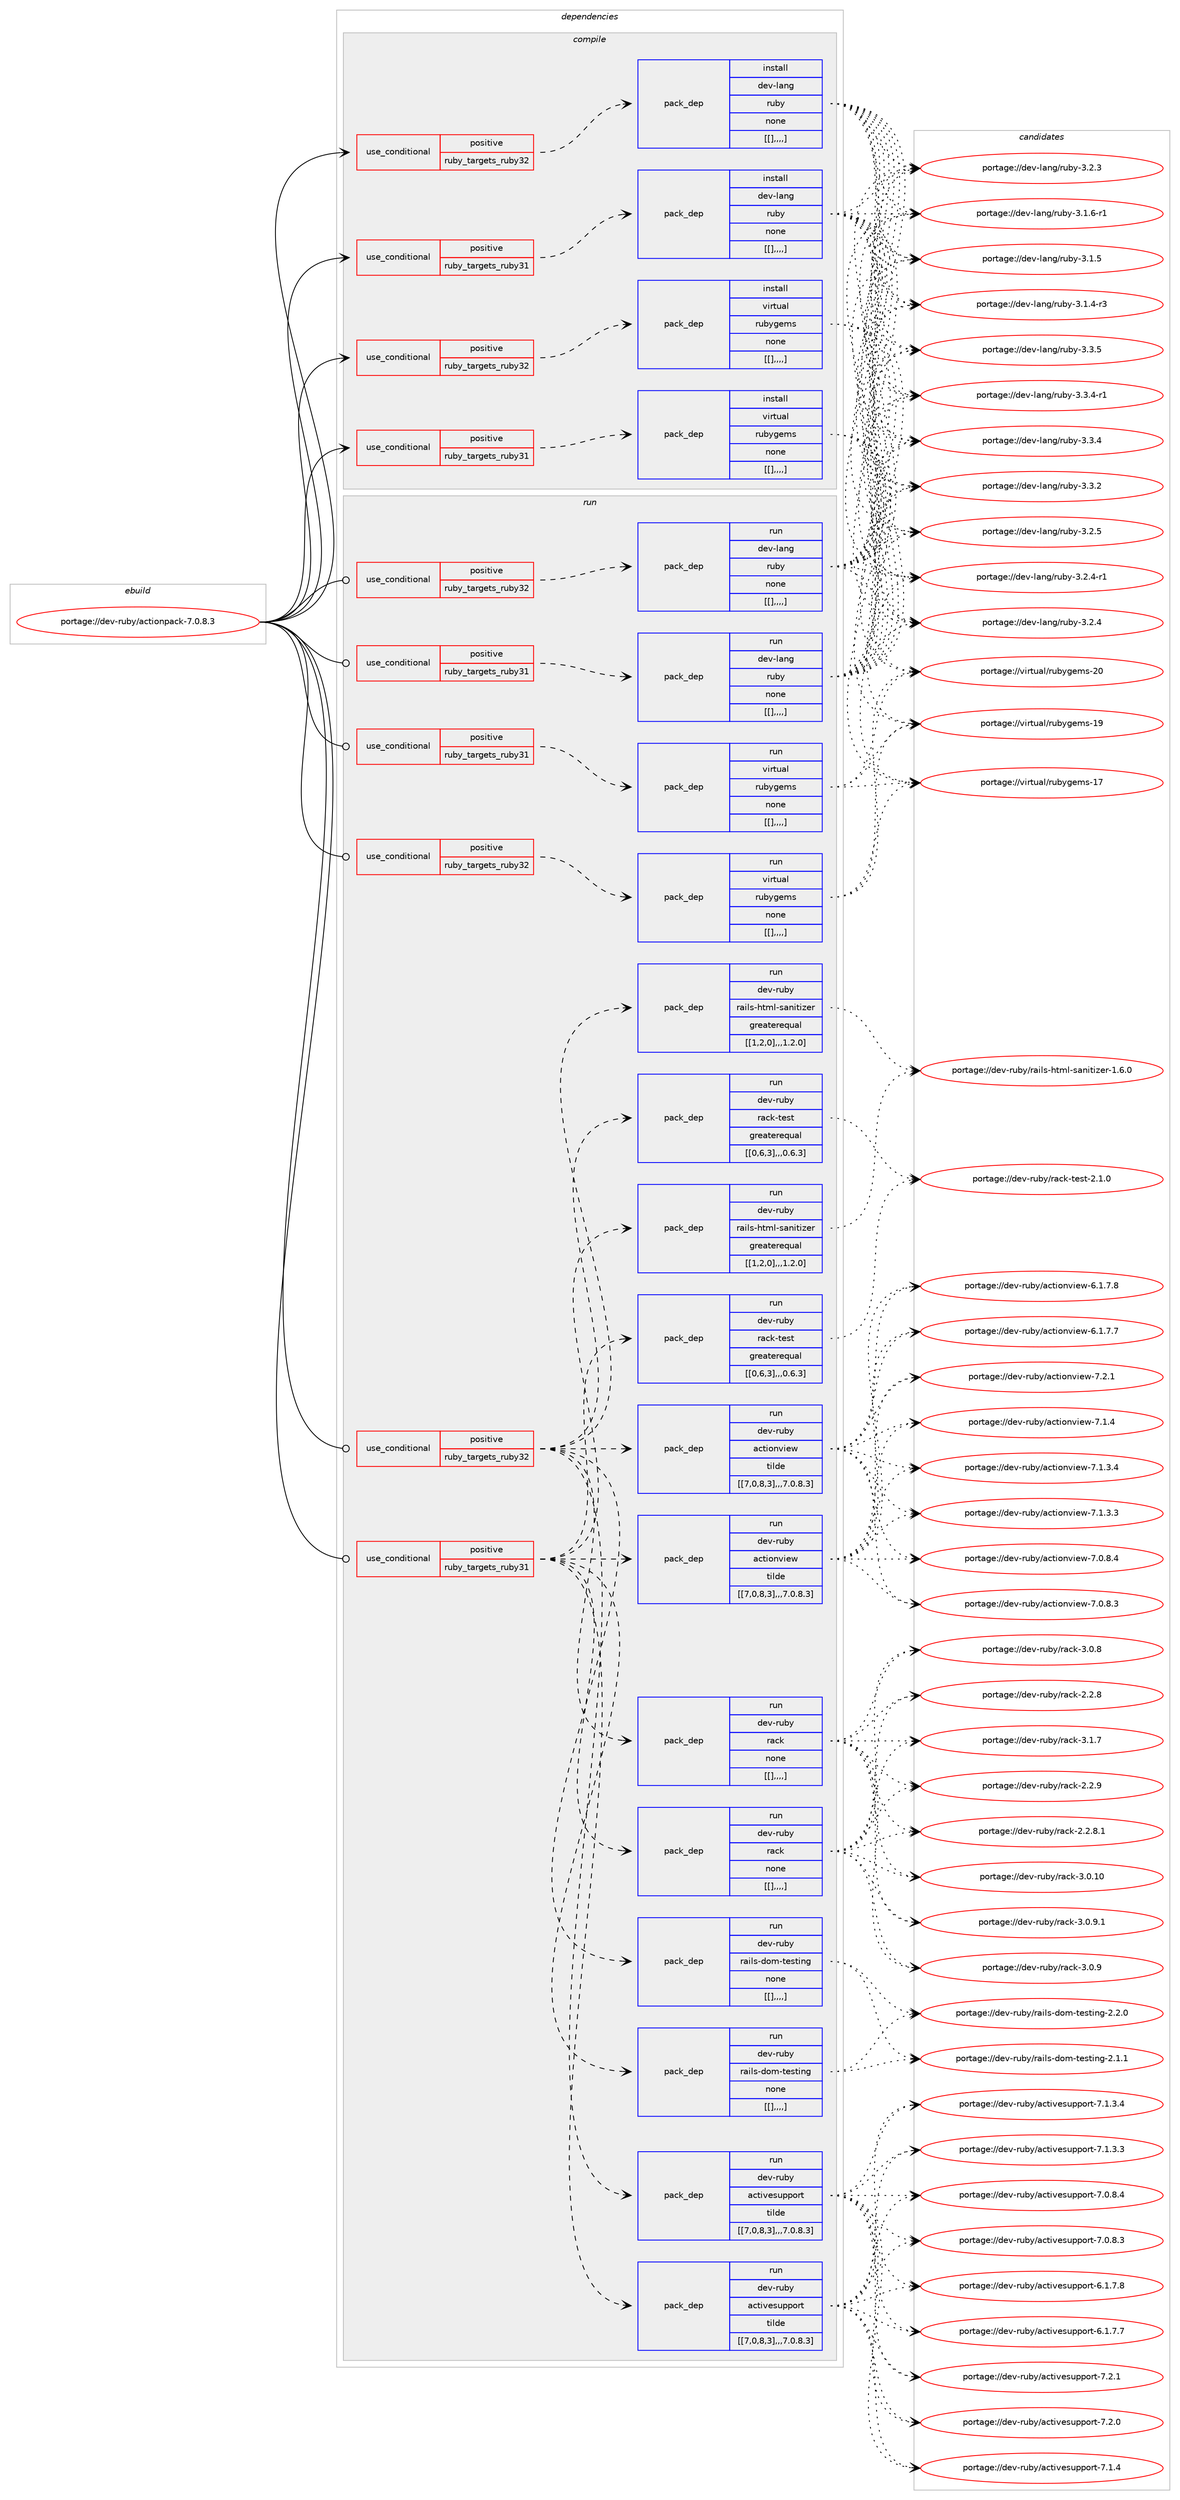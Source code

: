 digraph prolog {

# *************
# Graph options
# *************

newrank=true;
concentrate=true;
compound=true;
graph [rankdir=LR,fontname=Helvetica,fontsize=10,ranksep=1.5];#, ranksep=2.5, nodesep=0.2];
edge  [arrowhead=vee];
node  [fontname=Helvetica,fontsize=10];

# **********
# The ebuild
# **********

subgraph cluster_leftcol {
color=gray;
label=<<i>ebuild</i>>;
id [label="portage://dev-ruby/actionpack-7.0.8.3", color=red, width=4, href="../dev-ruby/actionpack-7.0.8.3.svg"];
}

# ****************
# The dependencies
# ****************

subgraph cluster_midcol {
color=gray;
label=<<i>dependencies</i>>;
subgraph cluster_compile {
fillcolor="#eeeeee";
style=filled;
label=<<i>compile</i>>;
subgraph cond44161 {
dependency175543 [label=<<TABLE BORDER="0" CELLBORDER="1" CELLSPACING="0" CELLPADDING="4"><TR><TD ROWSPAN="3" CELLPADDING="10">use_conditional</TD></TR><TR><TD>positive</TD></TR><TR><TD>ruby_targets_ruby31</TD></TR></TABLE>>, shape=none, color=red];
subgraph pack130113 {
dependency175544 [label=<<TABLE BORDER="0" CELLBORDER="1" CELLSPACING="0" CELLPADDING="4" WIDTH="220"><TR><TD ROWSPAN="6" CELLPADDING="30">pack_dep</TD></TR><TR><TD WIDTH="110">install</TD></TR><TR><TD>dev-lang</TD></TR><TR><TD>ruby</TD></TR><TR><TD>none</TD></TR><TR><TD>[[],,,,]</TD></TR></TABLE>>, shape=none, color=blue];
}
dependency175543:e -> dependency175544:w [weight=20,style="dashed",arrowhead="vee"];
}
id:e -> dependency175543:w [weight=20,style="solid",arrowhead="vee"];
subgraph cond44162 {
dependency175545 [label=<<TABLE BORDER="0" CELLBORDER="1" CELLSPACING="0" CELLPADDING="4"><TR><TD ROWSPAN="3" CELLPADDING="10">use_conditional</TD></TR><TR><TD>positive</TD></TR><TR><TD>ruby_targets_ruby31</TD></TR></TABLE>>, shape=none, color=red];
subgraph pack130114 {
dependency175546 [label=<<TABLE BORDER="0" CELLBORDER="1" CELLSPACING="0" CELLPADDING="4" WIDTH="220"><TR><TD ROWSPAN="6" CELLPADDING="30">pack_dep</TD></TR><TR><TD WIDTH="110">install</TD></TR><TR><TD>virtual</TD></TR><TR><TD>rubygems</TD></TR><TR><TD>none</TD></TR><TR><TD>[[],,,,]</TD></TR></TABLE>>, shape=none, color=blue];
}
dependency175545:e -> dependency175546:w [weight=20,style="dashed",arrowhead="vee"];
}
id:e -> dependency175545:w [weight=20,style="solid",arrowhead="vee"];
subgraph cond44163 {
dependency175547 [label=<<TABLE BORDER="0" CELLBORDER="1" CELLSPACING="0" CELLPADDING="4"><TR><TD ROWSPAN="3" CELLPADDING="10">use_conditional</TD></TR><TR><TD>positive</TD></TR><TR><TD>ruby_targets_ruby32</TD></TR></TABLE>>, shape=none, color=red];
subgraph pack130115 {
dependency175548 [label=<<TABLE BORDER="0" CELLBORDER="1" CELLSPACING="0" CELLPADDING="4" WIDTH="220"><TR><TD ROWSPAN="6" CELLPADDING="30">pack_dep</TD></TR><TR><TD WIDTH="110">install</TD></TR><TR><TD>dev-lang</TD></TR><TR><TD>ruby</TD></TR><TR><TD>none</TD></TR><TR><TD>[[],,,,]</TD></TR></TABLE>>, shape=none, color=blue];
}
dependency175547:e -> dependency175548:w [weight=20,style="dashed",arrowhead="vee"];
}
id:e -> dependency175547:w [weight=20,style="solid",arrowhead="vee"];
subgraph cond44164 {
dependency175549 [label=<<TABLE BORDER="0" CELLBORDER="1" CELLSPACING="0" CELLPADDING="4"><TR><TD ROWSPAN="3" CELLPADDING="10">use_conditional</TD></TR><TR><TD>positive</TD></TR><TR><TD>ruby_targets_ruby32</TD></TR></TABLE>>, shape=none, color=red];
subgraph pack130116 {
dependency175550 [label=<<TABLE BORDER="0" CELLBORDER="1" CELLSPACING="0" CELLPADDING="4" WIDTH="220"><TR><TD ROWSPAN="6" CELLPADDING="30">pack_dep</TD></TR><TR><TD WIDTH="110">install</TD></TR><TR><TD>virtual</TD></TR><TR><TD>rubygems</TD></TR><TR><TD>none</TD></TR><TR><TD>[[],,,,]</TD></TR></TABLE>>, shape=none, color=blue];
}
dependency175549:e -> dependency175550:w [weight=20,style="dashed",arrowhead="vee"];
}
id:e -> dependency175549:w [weight=20,style="solid",arrowhead="vee"];
}
subgraph cluster_compileandrun {
fillcolor="#eeeeee";
style=filled;
label=<<i>compile and run</i>>;
}
subgraph cluster_run {
fillcolor="#eeeeee";
style=filled;
label=<<i>run</i>>;
subgraph cond44165 {
dependency175551 [label=<<TABLE BORDER="0" CELLBORDER="1" CELLSPACING="0" CELLPADDING="4"><TR><TD ROWSPAN="3" CELLPADDING="10">use_conditional</TD></TR><TR><TD>positive</TD></TR><TR><TD>ruby_targets_ruby31</TD></TR></TABLE>>, shape=none, color=red];
subgraph pack130117 {
dependency175552 [label=<<TABLE BORDER="0" CELLBORDER="1" CELLSPACING="0" CELLPADDING="4" WIDTH="220"><TR><TD ROWSPAN="6" CELLPADDING="30">pack_dep</TD></TR><TR><TD WIDTH="110">run</TD></TR><TR><TD>dev-lang</TD></TR><TR><TD>ruby</TD></TR><TR><TD>none</TD></TR><TR><TD>[[],,,,]</TD></TR></TABLE>>, shape=none, color=blue];
}
dependency175551:e -> dependency175552:w [weight=20,style="dashed",arrowhead="vee"];
}
id:e -> dependency175551:w [weight=20,style="solid",arrowhead="odot"];
subgraph cond44166 {
dependency175553 [label=<<TABLE BORDER="0" CELLBORDER="1" CELLSPACING="0" CELLPADDING="4"><TR><TD ROWSPAN="3" CELLPADDING="10">use_conditional</TD></TR><TR><TD>positive</TD></TR><TR><TD>ruby_targets_ruby31</TD></TR></TABLE>>, shape=none, color=red];
subgraph pack130118 {
dependency175554 [label=<<TABLE BORDER="0" CELLBORDER="1" CELLSPACING="0" CELLPADDING="4" WIDTH="220"><TR><TD ROWSPAN="6" CELLPADDING="30">pack_dep</TD></TR><TR><TD WIDTH="110">run</TD></TR><TR><TD>dev-ruby</TD></TR><TR><TD>activesupport</TD></TR><TR><TD>tilde</TD></TR><TR><TD>[[7,0,8,3],,,7.0.8.3]</TD></TR></TABLE>>, shape=none, color=blue];
}
dependency175553:e -> dependency175554:w [weight=20,style="dashed",arrowhead="vee"];
subgraph pack130119 {
dependency175555 [label=<<TABLE BORDER="0" CELLBORDER="1" CELLSPACING="0" CELLPADDING="4" WIDTH="220"><TR><TD ROWSPAN="6" CELLPADDING="30">pack_dep</TD></TR><TR><TD WIDTH="110">run</TD></TR><TR><TD>dev-ruby</TD></TR><TR><TD>actionview</TD></TR><TR><TD>tilde</TD></TR><TR><TD>[[7,0,8,3],,,7.0.8.3]</TD></TR></TABLE>>, shape=none, color=blue];
}
dependency175553:e -> dependency175555:w [weight=20,style="dashed",arrowhead="vee"];
subgraph pack130120 {
dependency175556 [label=<<TABLE BORDER="0" CELLBORDER="1" CELLSPACING="0" CELLPADDING="4" WIDTH="220"><TR><TD ROWSPAN="6" CELLPADDING="30">pack_dep</TD></TR><TR><TD WIDTH="110">run</TD></TR><TR><TD>dev-ruby</TD></TR><TR><TD>rack</TD></TR><TR><TD>none</TD></TR><TR><TD>[[],,,,]</TD></TR></TABLE>>, shape=none, color=blue];
}
dependency175553:e -> dependency175556:w [weight=20,style="dashed",arrowhead="vee"];
subgraph pack130121 {
dependency175557 [label=<<TABLE BORDER="0" CELLBORDER="1" CELLSPACING="0" CELLPADDING="4" WIDTH="220"><TR><TD ROWSPAN="6" CELLPADDING="30">pack_dep</TD></TR><TR><TD WIDTH="110">run</TD></TR><TR><TD>dev-ruby</TD></TR><TR><TD>rack-test</TD></TR><TR><TD>greaterequal</TD></TR><TR><TD>[[0,6,3],,,0.6.3]</TD></TR></TABLE>>, shape=none, color=blue];
}
dependency175553:e -> dependency175557:w [weight=20,style="dashed",arrowhead="vee"];
subgraph pack130122 {
dependency175558 [label=<<TABLE BORDER="0" CELLBORDER="1" CELLSPACING="0" CELLPADDING="4" WIDTH="220"><TR><TD ROWSPAN="6" CELLPADDING="30">pack_dep</TD></TR><TR><TD WIDTH="110">run</TD></TR><TR><TD>dev-ruby</TD></TR><TR><TD>rails-html-sanitizer</TD></TR><TR><TD>greaterequal</TD></TR><TR><TD>[[1,2,0],,,1.2.0]</TD></TR></TABLE>>, shape=none, color=blue];
}
dependency175553:e -> dependency175558:w [weight=20,style="dashed",arrowhead="vee"];
subgraph pack130123 {
dependency175559 [label=<<TABLE BORDER="0" CELLBORDER="1" CELLSPACING="0" CELLPADDING="4" WIDTH="220"><TR><TD ROWSPAN="6" CELLPADDING="30">pack_dep</TD></TR><TR><TD WIDTH="110">run</TD></TR><TR><TD>dev-ruby</TD></TR><TR><TD>rails-dom-testing</TD></TR><TR><TD>none</TD></TR><TR><TD>[[],,,,]</TD></TR></TABLE>>, shape=none, color=blue];
}
dependency175553:e -> dependency175559:w [weight=20,style="dashed",arrowhead="vee"];
}
id:e -> dependency175553:w [weight=20,style="solid",arrowhead="odot"];
subgraph cond44167 {
dependency175560 [label=<<TABLE BORDER="0" CELLBORDER="1" CELLSPACING="0" CELLPADDING="4"><TR><TD ROWSPAN="3" CELLPADDING="10">use_conditional</TD></TR><TR><TD>positive</TD></TR><TR><TD>ruby_targets_ruby31</TD></TR></TABLE>>, shape=none, color=red];
subgraph pack130124 {
dependency175561 [label=<<TABLE BORDER="0" CELLBORDER="1" CELLSPACING="0" CELLPADDING="4" WIDTH="220"><TR><TD ROWSPAN="6" CELLPADDING="30">pack_dep</TD></TR><TR><TD WIDTH="110">run</TD></TR><TR><TD>virtual</TD></TR><TR><TD>rubygems</TD></TR><TR><TD>none</TD></TR><TR><TD>[[],,,,]</TD></TR></TABLE>>, shape=none, color=blue];
}
dependency175560:e -> dependency175561:w [weight=20,style="dashed",arrowhead="vee"];
}
id:e -> dependency175560:w [weight=20,style="solid",arrowhead="odot"];
subgraph cond44168 {
dependency175562 [label=<<TABLE BORDER="0" CELLBORDER="1" CELLSPACING="0" CELLPADDING="4"><TR><TD ROWSPAN="3" CELLPADDING="10">use_conditional</TD></TR><TR><TD>positive</TD></TR><TR><TD>ruby_targets_ruby32</TD></TR></TABLE>>, shape=none, color=red];
subgraph pack130125 {
dependency175563 [label=<<TABLE BORDER="0" CELLBORDER="1" CELLSPACING="0" CELLPADDING="4" WIDTH="220"><TR><TD ROWSPAN="6" CELLPADDING="30">pack_dep</TD></TR><TR><TD WIDTH="110">run</TD></TR><TR><TD>dev-lang</TD></TR><TR><TD>ruby</TD></TR><TR><TD>none</TD></TR><TR><TD>[[],,,,]</TD></TR></TABLE>>, shape=none, color=blue];
}
dependency175562:e -> dependency175563:w [weight=20,style="dashed",arrowhead="vee"];
}
id:e -> dependency175562:w [weight=20,style="solid",arrowhead="odot"];
subgraph cond44169 {
dependency175564 [label=<<TABLE BORDER="0" CELLBORDER="1" CELLSPACING="0" CELLPADDING="4"><TR><TD ROWSPAN="3" CELLPADDING="10">use_conditional</TD></TR><TR><TD>positive</TD></TR><TR><TD>ruby_targets_ruby32</TD></TR></TABLE>>, shape=none, color=red];
subgraph pack130126 {
dependency175565 [label=<<TABLE BORDER="0" CELLBORDER="1" CELLSPACING="0" CELLPADDING="4" WIDTH="220"><TR><TD ROWSPAN="6" CELLPADDING="30">pack_dep</TD></TR><TR><TD WIDTH="110">run</TD></TR><TR><TD>dev-ruby</TD></TR><TR><TD>activesupport</TD></TR><TR><TD>tilde</TD></TR><TR><TD>[[7,0,8,3],,,7.0.8.3]</TD></TR></TABLE>>, shape=none, color=blue];
}
dependency175564:e -> dependency175565:w [weight=20,style="dashed",arrowhead="vee"];
subgraph pack130127 {
dependency175566 [label=<<TABLE BORDER="0" CELLBORDER="1" CELLSPACING="0" CELLPADDING="4" WIDTH="220"><TR><TD ROWSPAN="6" CELLPADDING="30">pack_dep</TD></TR><TR><TD WIDTH="110">run</TD></TR><TR><TD>dev-ruby</TD></TR><TR><TD>actionview</TD></TR><TR><TD>tilde</TD></TR><TR><TD>[[7,0,8,3],,,7.0.8.3]</TD></TR></TABLE>>, shape=none, color=blue];
}
dependency175564:e -> dependency175566:w [weight=20,style="dashed",arrowhead="vee"];
subgraph pack130128 {
dependency175567 [label=<<TABLE BORDER="0" CELLBORDER="1" CELLSPACING="0" CELLPADDING="4" WIDTH="220"><TR><TD ROWSPAN="6" CELLPADDING="30">pack_dep</TD></TR><TR><TD WIDTH="110">run</TD></TR><TR><TD>dev-ruby</TD></TR><TR><TD>rack</TD></TR><TR><TD>none</TD></TR><TR><TD>[[],,,,]</TD></TR></TABLE>>, shape=none, color=blue];
}
dependency175564:e -> dependency175567:w [weight=20,style="dashed",arrowhead="vee"];
subgraph pack130129 {
dependency175568 [label=<<TABLE BORDER="0" CELLBORDER="1" CELLSPACING="0" CELLPADDING="4" WIDTH="220"><TR><TD ROWSPAN="6" CELLPADDING="30">pack_dep</TD></TR><TR><TD WIDTH="110">run</TD></TR><TR><TD>dev-ruby</TD></TR><TR><TD>rack-test</TD></TR><TR><TD>greaterequal</TD></TR><TR><TD>[[0,6,3],,,0.6.3]</TD></TR></TABLE>>, shape=none, color=blue];
}
dependency175564:e -> dependency175568:w [weight=20,style="dashed",arrowhead="vee"];
subgraph pack130130 {
dependency175569 [label=<<TABLE BORDER="0" CELLBORDER="1" CELLSPACING="0" CELLPADDING="4" WIDTH="220"><TR><TD ROWSPAN="6" CELLPADDING="30">pack_dep</TD></TR><TR><TD WIDTH="110">run</TD></TR><TR><TD>dev-ruby</TD></TR><TR><TD>rails-html-sanitizer</TD></TR><TR><TD>greaterequal</TD></TR><TR><TD>[[1,2,0],,,1.2.0]</TD></TR></TABLE>>, shape=none, color=blue];
}
dependency175564:e -> dependency175569:w [weight=20,style="dashed",arrowhead="vee"];
subgraph pack130131 {
dependency175570 [label=<<TABLE BORDER="0" CELLBORDER="1" CELLSPACING="0" CELLPADDING="4" WIDTH="220"><TR><TD ROWSPAN="6" CELLPADDING="30">pack_dep</TD></TR><TR><TD WIDTH="110">run</TD></TR><TR><TD>dev-ruby</TD></TR><TR><TD>rails-dom-testing</TD></TR><TR><TD>none</TD></TR><TR><TD>[[],,,,]</TD></TR></TABLE>>, shape=none, color=blue];
}
dependency175564:e -> dependency175570:w [weight=20,style="dashed",arrowhead="vee"];
}
id:e -> dependency175564:w [weight=20,style="solid",arrowhead="odot"];
subgraph cond44170 {
dependency175571 [label=<<TABLE BORDER="0" CELLBORDER="1" CELLSPACING="0" CELLPADDING="4"><TR><TD ROWSPAN="3" CELLPADDING="10">use_conditional</TD></TR><TR><TD>positive</TD></TR><TR><TD>ruby_targets_ruby32</TD></TR></TABLE>>, shape=none, color=red];
subgraph pack130132 {
dependency175572 [label=<<TABLE BORDER="0" CELLBORDER="1" CELLSPACING="0" CELLPADDING="4" WIDTH="220"><TR><TD ROWSPAN="6" CELLPADDING="30">pack_dep</TD></TR><TR><TD WIDTH="110">run</TD></TR><TR><TD>virtual</TD></TR><TR><TD>rubygems</TD></TR><TR><TD>none</TD></TR><TR><TD>[[],,,,]</TD></TR></TABLE>>, shape=none, color=blue];
}
dependency175571:e -> dependency175572:w [weight=20,style="dashed",arrowhead="vee"];
}
id:e -> dependency175571:w [weight=20,style="solid",arrowhead="odot"];
}
}

# **************
# The candidates
# **************

subgraph cluster_choices {
rank=same;
color=gray;
label=<<i>candidates</i>>;

subgraph choice130113 {
color=black;
nodesep=1;
choice10010111845108971101034711411798121455146514653 [label="portage://dev-lang/ruby-3.3.5", color=red, width=4,href="../dev-lang/ruby-3.3.5.svg"];
choice100101118451089711010347114117981214551465146524511449 [label="portage://dev-lang/ruby-3.3.4-r1", color=red, width=4,href="../dev-lang/ruby-3.3.4-r1.svg"];
choice10010111845108971101034711411798121455146514652 [label="portage://dev-lang/ruby-3.3.4", color=red, width=4,href="../dev-lang/ruby-3.3.4.svg"];
choice10010111845108971101034711411798121455146514650 [label="portage://dev-lang/ruby-3.3.2", color=red, width=4,href="../dev-lang/ruby-3.3.2.svg"];
choice10010111845108971101034711411798121455146504653 [label="portage://dev-lang/ruby-3.2.5", color=red, width=4,href="../dev-lang/ruby-3.2.5.svg"];
choice100101118451089711010347114117981214551465046524511449 [label="portage://dev-lang/ruby-3.2.4-r1", color=red, width=4,href="../dev-lang/ruby-3.2.4-r1.svg"];
choice10010111845108971101034711411798121455146504652 [label="portage://dev-lang/ruby-3.2.4", color=red, width=4,href="../dev-lang/ruby-3.2.4.svg"];
choice10010111845108971101034711411798121455146504651 [label="portage://dev-lang/ruby-3.2.3", color=red, width=4,href="../dev-lang/ruby-3.2.3.svg"];
choice100101118451089711010347114117981214551464946544511449 [label="portage://dev-lang/ruby-3.1.6-r1", color=red, width=4,href="../dev-lang/ruby-3.1.6-r1.svg"];
choice10010111845108971101034711411798121455146494653 [label="portage://dev-lang/ruby-3.1.5", color=red, width=4,href="../dev-lang/ruby-3.1.5.svg"];
choice100101118451089711010347114117981214551464946524511451 [label="portage://dev-lang/ruby-3.1.4-r3", color=red, width=4,href="../dev-lang/ruby-3.1.4-r3.svg"];
dependency175544:e -> choice10010111845108971101034711411798121455146514653:w [style=dotted,weight="100"];
dependency175544:e -> choice100101118451089711010347114117981214551465146524511449:w [style=dotted,weight="100"];
dependency175544:e -> choice10010111845108971101034711411798121455146514652:w [style=dotted,weight="100"];
dependency175544:e -> choice10010111845108971101034711411798121455146514650:w [style=dotted,weight="100"];
dependency175544:e -> choice10010111845108971101034711411798121455146504653:w [style=dotted,weight="100"];
dependency175544:e -> choice100101118451089711010347114117981214551465046524511449:w [style=dotted,weight="100"];
dependency175544:e -> choice10010111845108971101034711411798121455146504652:w [style=dotted,weight="100"];
dependency175544:e -> choice10010111845108971101034711411798121455146504651:w [style=dotted,weight="100"];
dependency175544:e -> choice100101118451089711010347114117981214551464946544511449:w [style=dotted,weight="100"];
dependency175544:e -> choice10010111845108971101034711411798121455146494653:w [style=dotted,weight="100"];
dependency175544:e -> choice100101118451089711010347114117981214551464946524511451:w [style=dotted,weight="100"];
}
subgraph choice130114 {
color=black;
nodesep=1;
choice118105114116117971084711411798121103101109115455048 [label="portage://virtual/rubygems-20", color=red, width=4,href="../virtual/rubygems-20.svg"];
choice118105114116117971084711411798121103101109115454957 [label="portage://virtual/rubygems-19", color=red, width=4,href="../virtual/rubygems-19.svg"];
choice118105114116117971084711411798121103101109115454955 [label="portage://virtual/rubygems-17", color=red, width=4,href="../virtual/rubygems-17.svg"];
dependency175546:e -> choice118105114116117971084711411798121103101109115455048:w [style=dotted,weight="100"];
dependency175546:e -> choice118105114116117971084711411798121103101109115454957:w [style=dotted,weight="100"];
dependency175546:e -> choice118105114116117971084711411798121103101109115454955:w [style=dotted,weight="100"];
}
subgraph choice130115 {
color=black;
nodesep=1;
choice10010111845108971101034711411798121455146514653 [label="portage://dev-lang/ruby-3.3.5", color=red, width=4,href="../dev-lang/ruby-3.3.5.svg"];
choice100101118451089711010347114117981214551465146524511449 [label="portage://dev-lang/ruby-3.3.4-r1", color=red, width=4,href="../dev-lang/ruby-3.3.4-r1.svg"];
choice10010111845108971101034711411798121455146514652 [label="portage://dev-lang/ruby-3.3.4", color=red, width=4,href="../dev-lang/ruby-3.3.4.svg"];
choice10010111845108971101034711411798121455146514650 [label="portage://dev-lang/ruby-3.3.2", color=red, width=4,href="../dev-lang/ruby-3.3.2.svg"];
choice10010111845108971101034711411798121455146504653 [label="portage://dev-lang/ruby-3.2.5", color=red, width=4,href="../dev-lang/ruby-3.2.5.svg"];
choice100101118451089711010347114117981214551465046524511449 [label="portage://dev-lang/ruby-3.2.4-r1", color=red, width=4,href="../dev-lang/ruby-3.2.4-r1.svg"];
choice10010111845108971101034711411798121455146504652 [label="portage://dev-lang/ruby-3.2.4", color=red, width=4,href="../dev-lang/ruby-3.2.4.svg"];
choice10010111845108971101034711411798121455146504651 [label="portage://dev-lang/ruby-3.2.3", color=red, width=4,href="../dev-lang/ruby-3.2.3.svg"];
choice100101118451089711010347114117981214551464946544511449 [label="portage://dev-lang/ruby-3.1.6-r1", color=red, width=4,href="../dev-lang/ruby-3.1.6-r1.svg"];
choice10010111845108971101034711411798121455146494653 [label="portage://dev-lang/ruby-3.1.5", color=red, width=4,href="../dev-lang/ruby-3.1.5.svg"];
choice100101118451089711010347114117981214551464946524511451 [label="portage://dev-lang/ruby-3.1.4-r3", color=red, width=4,href="../dev-lang/ruby-3.1.4-r3.svg"];
dependency175548:e -> choice10010111845108971101034711411798121455146514653:w [style=dotted,weight="100"];
dependency175548:e -> choice100101118451089711010347114117981214551465146524511449:w [style=dotted,weight="100"];
dependency175548:e -> choice10010111845108971101034711411798121455146514652:w [style=dotted,weight="100"];
dependency175548:e -> choice10010111845108971101034711411798121455146514650:w [style=dotted,weight="100"];
dependency175548:e -> choice10010111845108971101034711411798121455146504653:w [style=dotted,weight="100"];
dependency175548:e -> choice100101118451089711010347114117981214551465046524511449:w [style=dotted,weight="100"];
dependency175548:e -> choice10010111845108971101034711411798121455146504652:w [style=dotted,weight="100"];
dependency175548:e -> choice10010111845108971101034711411798121455146504651:w [style=dotted,weight="100"];
dependency175548:e -> choice100101118451089711010347114117981214551464946544511449:w [style=dotted,weight="100"];
dependency175548:e -> choice10010111845108971101034711411798121455146494653:w [style=dotted,weight="100"];
dependency175548:e -> choice100101118451089711010347114117981214551464946524511451:w [style=dotted,weight="100"];
}
subgraph choice130116 {
color=black;
nodesep=1;
choice118105114116117971084711411798121103101109115455048 [label="portage://virtual/rubygems-20", color=red, width=4,href="../virtual/rubygems-20.svg"];
choice118105114116117971084711411798121103101109115454957 [label="portage://virtual/rubygems-19", color=red, width=4,href="../virtual/rubygems-19.svg"];
choice118105114116117971084711411798121103101109115454955 [label="portage://virtual/rubygems-17", color=red, width=4,href="../virtual/rubygems-17.svg"];
dependency175550:e -> choice118105114116117971084711411798121103101109115455048:w [style=dotted,weight="100"];
dependency175550:e -> choice118105114116117971084711411798121103101109115454957:w [style=dotted,weight="100"];
dependency175550:e -> choice118105114116117971084711411798121103101109115454955:w [style=dotted,weight="100"];
}
subgraph choice130117 {
color=black;
nodesep=1;
choice10010111845108971101034711411798121455146514653 [label="portage://dev-lang/ruby-3.3.5", color=red, width=4,href="../dev-lang/ruby-3.3.5.svg"];
choice100101118451089711010347114117981214551465146524511449 [label="portage://dev-lang/ruby-3.3.4-r1", color=red, width=4,href="../dev-lang/ruby-3.3.4-r1.svg"];
choice10010111845108971101034711411798121455146514652 [label="portage://dev-lang/ruby-3.3.4", color=red, width=4,href="../dev-lang/ruby-3.3.4.svg"];
choice10010111845108971101034711411798121455146514650 [label="portage://dev-lang/ruby-3.3.2", color=red, width=4,href="../dev-lang/ruby-3.3.2.svg"];
choice10010111845108971101034711411798121455146504653 [label="portage://dev-lang/ruby-3.2.5", color=red, width=4,href="../dev-lang/ruby-3.2.5.svg"];
choice100101118451089711010347114117981214551465046524511449 [label="portage://dev-lang/ruby-3.2.4-r1", color=red, width=4,href="../dev-lang/ruby-3.2.4-r1.svg"];
choice10010111845108971101034711411798121455146504652 [label="portage://dev-lang/ruby-3.2.4", color=red, width=4,href="../dev-lang/ruby-3.2.4.svg"];
choice10010111845108971101034711411798121455146504651 [label="portage://dev-lang/ruby-3.2.3", color=red, width=4,href="../dev-lang/ruby-3.2.3.svg"];
choice100101118451089711010347114117981214551464946544511449 [label="portage://dev-lang/ruby-3.1.6-r1", color=red, width=4,href="../dev-lang/ruby-3.1.6-r1.svg"];
choice10010111845108971101034711411798121455146494653 [label="portage://dev-lang/ruby-3.1.5", color=red, width=4,href="../dev-lang/ruby-3.1.5.svg"];
choice100101118451089711010347114117981214551464946524511451 [label="portage://dev-lang/ruby-3.1.4-r3", color=red, width=4,href="../dev-lang/ruby-3.1.4-r3.svg"];
dependency175552:e -> choice10010111845108971101034711411798121455146514653:w [style=dotted,weight="100"];
dependency175552:e -> choice100101118451089711010347114117981214551465146524511449:w [style=dotted,weight="100"];
dependency175552:e -> choice10010111845108971101034711411798121455146514652:w [style=dotted,weight="100"];
dependency175552:e -> choice10010111845108971101034711411798121455146514650:w [style=dotted,weight="100"];
dependency175552:e -> choice10010111845108971101034711411798121455146504653:w [style=dotted,weight="100"];
dependency175552:e -> choice100101118451089711010347114117981214551465046524511449:w [style=dotted,weight="100"];
dependency175552:e -> choice10010111845108971101034711411798121455146504652:w [style=dotted,weight="100"];
dependency175552:e -> choice10010111845108971101034711411798121455146504651:w [style=dotted,weight="100"];
dependency175552:e -> choice100101118451089711010347114117981214551464946544511449:w [style=dotted,weight="100"];
dependency175552:e -> choice10010111845108971101034711411798121455146494653:w [style=dotted,weight="100"];
dependency175552:e -> choice100101118451089711010347114117981214551464946524511451:w [style=dotted,weight="100"];
}
subgraph choice130118 {
color=black;
nodesep=1;
choice1001011184511411798121479799116105118101115117112112111114116455546504649 [label="portage://dev-ruby/activesupport-7.2.1", color=red, width=4,href="../dev-ruby/activesupport-7.2.1.svg"];
choice1001011184511411798121479799116105118101115117112112111114116455546504648 [label="portage://dev-ruby/activesupport-7.2.0", color=red, width=4,href="../dev-ruby/activesupport-7.2.0.svg"];
choice1001011184511411798121479799116105118101115117112112111114116455546494652 [label="portage://dev-ruby/activesupport-7.1.4", color=red, width=4,href="../dev-ruby/activesupport-7.1.4.svg"];
choice10010111845114117981214797991161051181011151171121121111141164555464946514652 [label="portage://dev-ruby/activesupport-7.1.3.4", color=red, width=4,href="../dev-ruby/activesupport-7.1.3.4.svg"];
choice10010111845114117981214797991161051181011151171121121111141164555464946514651 [label="portage://dev-ruby/activesupport-7.1.3.3", color=red, width=4,href="../dev-ruby/activesupport-7.1.3.3.svg"];
choice10010111845114117981214797991161051181011151171121121111141164555464846564652 [label="portage://dev-ruby/activesupport-7.0.8.4", color=red, width=4,href="../dev-ruby/activesupport-7.0.8.4.svg"];
choice10010111845114117981214797991161051181011151171121121111141164555464846564651 [label="portage://dev-ruby/activesupport-7.0.8.3", color=red, width=4,href="../dev-ruby/activesupport-7.0.8.3.svg"];
choice10010111845114117981214797991161051181011151171121121111141164554464946554656 [label="portage://dev-ruby/activesupport-6.1.7.8", color=red, width=4,href="../dev-ruby/activesupport-6.1.7.8.svg"];
choice10010111845114117981214797991161051181011151171121121111141164554464946554655 [label="portage://dev-ruby/activesupport-6.1.7.7", color=red, width=4,href="../dev-ruby/activesupport-6.1.7.7.svg"];
dependency175554:e -> choice1001011184511411798121479799116105118101115117112112111114116455546504649:w [style=dotted,weight="100"];
dependency175554:e -> choice1001011184511411798121479799116105118101115117112112111114116455546504648:w [style=dotted,weight="100"];
dependency175554:e -> choice1001011184511411798121479799116105118101115117112112111114116455546494652:w [style=dotted,weight="100"];
dependency175554:e -> choice10010111845114117981214797991161051181011151171121121111141164555464946514652:w [style=dotted,weight="100"];
dependency175554:e -> choice10010111845114117981214797991161051181011151171121121111141164555464946514651:w [style=dotted,weight="100"];
dependency175554:e -> choice10010111845114117981214797991161051181011151171121121111141164555464846564652:w [style=dotted,weight="100"];
dependency175554:e -> choice10010111845114117981214797991161051181011151171121121111141164555464846564651:w [style=dotted,weight="100"];
dependency175554:e -> choice10010111845114117981214797991161051181011151171121121111141164554464946554656:w [style=dotted,weight="100"];
dependency175554:e -> choice10010111845114117981214797991161051181011151171121121111141164554464946554655:w [style=dotted,weight="100"];
}
subgraph choice130119 {
color=black;
nodesep=1;
choice1001011184511411798121479799116105111110118105101119455546504649 [label="portage://dev-ruby/actionview-7.2.1", color=red, width=4,href="../dev-ruby/actionview-7.2.1.svg"];
choice1001011184511411798121479799116105111110118105101119455546494652 [label="portage://dev-ruby/actionview-7.1.4", color=red, width=4,href="../dev-ruby/actionview-7.1.4.svg"];
choice10010111845114117981214797991161051111101181051011194555464946514652 [label="portage://dev-ruby/actionview-7.1.3.4", color=red, width=4,href="../dev-ruby/actionview-7.1.3.4.svg"];
choice10010111845114117981214797991161051111101181051011194555464946514651 [label="portage://dev-ruby/actionview-7.1.3.3", color=red, width=4,href="../dev-ruby/actionview-7.1.3.3.svg"];
choice10010111845114117981214797991161051111101181051011194555464846564652 [label="portage://dev-ruby/actionview-7.0.8.4", color=red, width=4,href="../dev-ruby/actionview-7.0.8.4.svg"];
choice10010111845114117981214797991161051111101181051011194555464846564651 [label="portage://dev-ruby/actionview-7.0.8.3", color=red, width=4,href="../dev-ruby/actionview-7.0.8.3.svg"];
choice10010111845114117981214797991161051111101181051011194554464946554656 [label="portage://dev-ruby/actionview-6.1.7.8", color=red, width=4,href="../dev-ruby/actionview-6.1.7.8.svg"];
choice10010111845114117981214797991161051111101181051011194554464946554655 [label="portage://dev-ruby/actionview-6.1.7.7", color=red, width=4,href="../dev-ruby/actionview-6.1.7.7.svg"];
dependency175555:e -> choice1001011184511411798121479799116105111110118105101119455546504649:w [style=dotted,weight="100"];
dependency175555:e -> choice1001011184511411798121479799116105111110118105101119455546494652:w [style=dotted,weight="100"];
dependency175555:e -> choice10010111845114117981214797991161051111101181051011194555464946514652:w [style=dotted,weight="100"];
dependency175555:e -> choice10010111845114117981214797991161051111101181051011194555464946514651:w [style=dotted,weight="100"];
dependency175555:e -> choice10010111845114117981214797991161051111101181051011194555464846564652:w [style=dotted,weight="100"];
dependency175555:e -> choice10010111845114117981214797991161051111101181051011194555464846564651:w [style=dotted,weight="100"];
dependency175555:e -> choice10010111845114117981214797991161051111101181051011194554464946554656:w [style=dotted,weight="100"];
dependency175555:e -> choice10010111845114117981214797991161051111101181051011194554464946554655:w [style=dotted,weight="100"];
}
subgraph choice130120 {
color=black;
nodesep=1;
choice1001011184511411798121471149799107455146494655 [label="portage://dev-ruby/rack-3.1.7", color=red, width=4,href="../dev-ruby/rack-3.1.7.svg"];
choice100101118451141179812147114979910745514648464948 [label="portage://dev-ruby/rack-3.0.10", color=red, width=4,href="../dev-ruby/rack-3.0.10.svg"];
choice10010111845114117981214711497991074551464846574649 [label="portage://dev-ruby/rack-3.0.9.1", color=red, width=4,href="../dev-ruby/rack-3.0.9.1.svg"];
choice1001011184511411798121471149799107455146484657 [label="portage://dev-ruby/rack-3.0.9", color=red, width=4,href="../dev-ruby/rack-3.0.9.svg"];
choice1001011184511411798121471149799107455146484656 [label="portage://dev-ruby/rack-3.0.8", color=red, width=4,href="../dev-ruby/rack-3.0.8.svg"];
choice1001011184511411798121471149799107455046504657 [label="portage://dev-ruby/rack-2.2.9", color=red, width=4,href="../dev-ruby/rack-2.2.9.svg"];
choice10010111845114117981214711497991074550465046564649 [label="portage://dev-ruby/rack-2.2.8.1", color=red, width=4,href="../dev-ruby/rack-2.2.8.1.svg"];
choice1001011184511411798121471149799107455046504656 [label="portage://dev-ruby/rack-2.2.8", color=red, width=4,href="../dev-ruby/rack-2.2.8.svg"];
dependency175556:e -> choice1001011184511411798121471149799107455146494655:w [style=dotted,weight="100"];
dependency175556:e -> choice100101118451141179812147114979910745514648464948:w [style=dotted,weight="100"];
dependency175556:e -> choice10010111845114117981214711497991074551464846574649:w [style=dotted,weight="100"];
dependency175556:e -> choice1001011184511411798121471149799107455146484657:w [style=dotted,weight="100"];
dependency175556:e -> choice1001011184511411798121471149799107455146484656:w [style=dotted,weight="100"];
dependency175556:e -> choice1001011184511411798121471149799107455046504657:w [style=dotted,weight="100"];
dependency175556:e -> choice10010111845114117981214711497991074550465046564649:w [style=dotted,weight="100"];
dependency175556:e -> choice1001011184511411798121471149799107455046504656:w [style=dotted,weight="100"];
}
subgraph choice130121 {
color=black;
nodesep=1;
choice100101118451141179812147114979910745116101115116455046494648 [label="portage://dev-ruby/rack-test-2.1.0", color=red, width=4,href="../dev-ruby/rack-test-2.1.0.svg"];
dependency175557:e -> choice100101118451141179812147114979910745116101115116455046494648:w [style=dotted,weight="100"];
}
subgraph choice130122 {
color=black;
nodesep=1;
choice10010111845114117981214711497105108115451041161091084511597110105116105122101114454946544648 [label="portage://dev-ruby/rails-html-sanitizer-1.6.0", color=red, width=4,href="../dev-ruby/rails-html-sanitizer-1.6.0.svg"];
dependency175558:e -> choice10010111845114117981214711497105108115451041161091084511597110105116105122101114454946544648:w [style=dotted,weight="100"];
}
subgraph choice130123 {
color=black;
nodesep=1;
choice100101118451141179812147114971051081154510011110945116101115116105110103455046504648 [label="portage://dev-ruby/rails-dom-testing-2.2.0", color=red, width=4,href="../dev-ruby/rails-dom-testing-2.2.0.svg"];
choice100101118451141179812147114971051081154510011110945116101115116105110103455046494649 [label="portage://dev-ruby/rails-dom-testing-2.1.1", color=red, width=4,href="../dev-ruby/rails-dom-testing-2.1.1.svg"];
dependency175559:e -> choice100101118451141179812147114971051081154510011110945116101115116105110103455046504648:w [style=dotted,weight="100"];
dependency175559:e -> choice100101118451141179812147114971051081154510011110945116101115116105110103455046494649:w [style=dotted,weight="100"];
}
subgraph choice130124 {
color=black;
nodesep=1;
choice118105114116117971084711411798121103101109115455048 [label="portage://virtual/rubygems-20", color=red, width=4,href="../virtual/rubygems-20.svg"];
choice118105114116117971084711411798121103101109115454957 [label="portage://virtual/rubygems-19", color=red, width=4,href="../virtual/rubygems-19.svg"];
choice118105114116117971084711411798121103101109115454955 [label="portage://virtual/rubygems-17", color=red, width=4,href="../virtual/rubygems-17.svg"];
dependency175561:e -> choice118105114116117971084711411798121103101109115455048:w [style=dotted,weight="100"];
dependency175561:e -> choice118105114116117971084711411798121103101109115454957:w [style=dotted,weight="100"];
dependency175561:e -> choice118105114116117971084711411798121103101109115454955:w [style=dotted,weight="100"];
}
subgraph choice130125 {
color=black;
nodesep=1;
choice10010111845108971101034711411798121455146514653 [label="portage://dev-lang/ruby-3.3.5", color=red, width=4,href="../dev-lang/ruby-3.3.5.svg"];
choice100101118451089711010347114117981214551465146524511449 [label="portage://dev-lang/ruby-3.3.4-r1", color=red, width=4,href="../dev-lang/ruby-3.3.4-r1.svg"];
choice10010111845108971101034711411798121455146514652 [label="portage://dev-lang/ruby-3.3.4", color=red, width=4,href="../dev-lang/ruby-3.3.4.svg"];
choice10010111845108971101034711411798121455146514650 [label="portage://dev-lang/ruby-3.3.2", color=red, width=4,href="../dev-lang/ruby-3.3.2.svg"];
choice10010111845108971101034711411798121455146504653 [label="portage://dev-lang/ruby-3.2.5", color=red, width=4,href="../dev-lang/ruby-3.2.5.svg"];
choice100101118451089711010347114117981214551465046524511449 [label="portage://dev-lang/ruby-3.2.4-r1", color=red, width=4,href="../dev-lang/ruby-3.2.4-r1.svg"];
choice10010111845108971101034711411798121455146504652 [label="portage://dev-lang/ruby-3.2.4", color=red, width=4,href="../dev-lang/ruby-3.2.4.svg"];
choice10010111845108971101034711411798121455146504651 [label="portage://dev-lang/ruby-3.2.3", color=red, width=4,href="../dev-lang/ruby-3.2.3.svg"];
choice100101118451089711010347114117981214551464946544511449 [label="portage://dev-lang/ruby-3.1.6-r1", color=red, width=4,href="../dev-lang/ruby-3.1.6-r1.svg"];
choice10010111845108971101034711411798121455146494653 [label="portage://dev-lang/ruby-3.1.5", color=red, width=4,href="../dev-lang/ruby-3.1.5.svg"];
choice100101118451089711010347114117981214551464946524511451 [label="portage://dev-lang/ruby-3.1.4-r3", color=red, width=4,href="../dev-lang/ruby-3.1.4-r3.svg"];
dependency175563:e -> choice10010111845108971101034711411798121455146514653:w [style=dotted,weight="100"];
dependency175563:e -> choice100101118451089711010347114117981214551465146524511449:w [style=dotted,weight="100"];
dependency175563:e -> choice10010111845108971101034711411798121455146514652:w [style=dotted,weight="100"];
dependency175563:e -> choice10010111845108971101034711411798121455146514650:w [style=dotted,weight="100"];
dependency175563:e -> choice10010111845108971101034711411798121455146504653:w [style=dotted,weight="100"];
dependency175563:e -> choice100101118451089711010347114117981214551465046524511449:w [style=dotted,weight="100"];
dependency175563:e -> choice10010111845108971101034711411798121455146504652:w [style=dotted,weight="100"];
dependency175563:e -> choice10010111845108971101034711411798121455146504651:w [style=dotted,weight="100"];
dependency175563:e -> choice100101118451089711010347114117981214551464946544511449:w [style=dotted,weight="100"];
dependency175563:e -> choice10010111845108971101034711411798121455146494653:w [style=dotted,weight="100"];
dependency175563:e -> choice100101118451089711010347114117981214551464946524511451:w [style=dotted,weight="100"];
}
subgraph choice130126 {
color=black;
nodesep=1;
choice1001011184511411798121479799116105118101115117112112111114116455546504649 [label="portage://dev-ruby/activesupport-7.2.1", color=red, width=4,href="../dev-ruby/activesupport-7.2.1.svg"];
choice1001011184511411798121479799116105118101115117112112111114116455546504648 [label="portage://dev-ruby/activesupport-7.2.0", color=red, width=4,href="../dev-ruby/activesupport-7.2.0.svg"];
choice1001011184511411798121479799116105118101115117112112111114116455546494652 [label="portage://dev-ruby/activesupport-7.1.4", color=red, width=4,href="../dev-ruby/activesupport-7.1.4.svg"];
choice10010111845114117981214797991161051181011151171121121111141164555464946514652 [label="portage://dev-ruby/activesupport-7.1.3.4", color=red, width=4,href="../dev-ruby/activesupport-7.1.3.4.svg"];
choice10010111845114117981214797991161051181011151171121121111141164555464946514651 [label="portage://dev-ruby/activesupport-7.1.3.3", color=red, width=4,href="../dev-ruby/activesupport-7.1.3.3.svg"];
choice10010111845114117981214797991161051181011151171121121111141164555464846564652 [label="portage://dev-ruby/activesupport-7.0.8.4", color=red, width=4,href="../dev-ruby/activesupport-7.0.8.4.svg"];
choice10010111845114117981214797991161051181011151171121121111141164555464846564651 [label="portage://dev-ruby/activesupport-7.0.8.3", color=red, width=4,href="../dev-ruby/activesupport-7.0.8.3.svg"];
choice10010111845114117981214797991161051181011151171121121111141164554464946554656 [label="portage://dev-ruby/activesupport-6.1.7.8", color=red, width=4,href="../dev-ruby/activesupport-6.1.7.8.svg"];
choice10010111845114117981214797991161051181011151171121121111141164554464946554655 [label="portage://dev-ruby/activesupport-6.1.7.7", color=red, width=4,href="../dev-ruby/activesupport-6.1.7.7.svg"];
dependency175565:e -> choice1001011184511411798121479799116105118101115117112112111114116455546504649:w [style=dotted,weight="100"];
dependency175565:e -> choice1001011184511411798121479799116105118101115117112112111114116455546504648:w [style=dotted,weight="100"];
dependency175565:e -> choice1001011184511411798121479799116105118101115117112112111114116455546494652:w [style=dotted,weight="100"];
dependency175565:e -> choice10010111845114117981214797991161051181011151171121121111141164555464946514652:w [style=dotted,weight="100"];
dependency175565:e -> choice10010111845114117981214797991161051181011151171121121111141164555464946514651:w [style=dotted,weight="100"];
dependency175565:e -> choice10010111845114117981214797991161051181011151171121121111141164555464846564652:w [style=dotted,weight="100"];
dependency175565:e -> choice10010111845114117981214797991161051181011151171121121111141164555464846564651:w [style=dotted,weight="100"];
dependency175565:e -> choice10010111845114117981214797991161051181011151171121121111141164554464946554656:w [style=dotted,weight="100"];
dependency175565:e -> choice10010111845114117981214797991161051181011151171121121111141164554464946554655:w [style=dotted,weight="100"];
}
subgraph choice130127 {
color=black;
nodesep=1;
choice1001011184511411798121479799116105111110118105101119455546504649 [label="portage://dev-ruby/actionview-7.2.1", color=red, width=4,href="../dev-ruby/actionview-7.2.1.svg"];
choice1001011184511411798121479799116105111110118105101119455546494652 [label="portage://dev-ruby/actionview-7.1.4", color=red, width=4,href="../dev-ruby/actionview-7.1.4.svg"];
choice10010111845114117981214797991161051111101181051011194555464946514652 [label="portage://dev-ruby/actionview-7.1.3.4", color=red, width=4,href="../dev-ruby/actionview-7.1.3.4.svg"];
choice10010111845114117981214797991161051111101181051011194555464946514651 [label="portage://dev-ruby/actionview-7.1.3.3", color=red, width=4,href="../dev-ruby/actionview-7.1.3.3.svg"];
choice10010111845114117981214797991161051111101181051011194555464846564652 [label="portage://dev-ruby/actionview-7.0.8.4", color=red, width=4,href="../dev-ruby/actionview-7.0.8.4.svg"];
choice10010111845114117981214797991161051111101181051011194555464846564651 [label="portage://dev-ruby/actionview-7.0.8.3", color=red, width=4,href="../dev-ruby/actionview-7.0.8.3.svg"];
choice10010111845114117981214797991161051111101181051011194554464946554656 [label="portage://dev-ruby/actionview-6.1.7.8", color=red, width=4,href="../dev-ruby/actionview-6.1.7.8.svg"];
choice10010111845114117981214797991161051111101181051011194554464946554655 [label="portage://dev-ruby/actionview-6.1.7.7", color=red, width=4,href="../dev-ruby/actionview-6.1.7.7.svg"];
dependency175566:e -> choice1001011184511411798121479799116105111110118105101119455546504649:w [style=dotted,weight="100"];
dependency175566:e -> choice1001011184511411798121479799116105111110118105101119455546494652:w [style=dotted,weight="100"];
dependency175566:e -> choice10010111845114117981214797991161051111101181051011194555464946514652:w [style=dotted,weight="100"];
dependency175566:e -> choice10010111845114117981214797991161051111101181051011194555464946514651:w [style=dotted,weight="100"];
dependency175566:e -> choice10010111845114117981214797991161051111101181051011194555464846564652:w [style=dotted,weight="100"];
dependency175566:e -> choice10010111845114117981214797991161051111101181051011194555464846564651:w [style=dotted,weight="100"];
dependency175566:e -> choice10010111845114117981214797991161051111101181051011194554464946554656:w [style=dotted,weight="100"];
dependency175566:e -> choice10010111845114117981214797991161051111101181051011194554464946554655:w [style=dotted,weight="100"];
}
subgraph choice130128 {
color=black;
nodesep=1;
choice1001011184511411798121471149799107455146494655 [label="portage://dev-ruby/rack-3.1.7", color=red, width=4,href="../dev-ruby/rack-3.1.7.svg"];
choice100101118451141179812147114979910745514648464948 [label="portage://dev-ruby/rack-3.0.10", color=red, width=4,href="../dev-ruby/rack-3.0.10.svg"];
choice10010111845114117981214711497991074551464846574649 [label="portage://dev-ruby/rack-3.0.9.1", color=red, width=4,href="../dev-ruby/rack-3.0.9.1.svg"];
choice1001011184511411798121471149799107455146484657 [label="portage://dev-ruby/rack-3.0.9", color=red, width=4,href="../dev-ruby/rack-3.0.9.svg"];
choice1001011184511411798121471149799107455146484656 [label="portage://dev-ruby/rack-3.0.8", color=red, width=4,href="../dev-ruby/rack-3.0.8.svg"];
choice1001011184511411798121471149799107455046504657 [label="portage://dev-ruby/rack-2.2.9", color=red, width=4,href="../dev-ruby/rack-2.2.9.svg"];
choice10010111845114117981214711497991074550465046564649 [label="portage://dev-ruby/rack-2.2.8.1", color=red, width=4,href="../dev-ruby/rack-2.2.8.1.svg"];
choice1001011184511411798121471149799107455046504656 [label="portage://dev-ruby/rack-2.2.8", color=red, width=4,href="../dev-ruby/rack-2.2.8.svg"];
dependency175567:e -> choice1001011184511411798121471149799107455146494655:w [style=dotted,weight="100"];
dependency175567:e -> choice100101118451141179812147114979910745514648464948:w [style=dotted,weight="100"];
dependency175567:e -> choice10010111845114117981214711497991074551464846574649:w [style=dotted,weight="100"];
dependency175567:e -> choice1001011184511411798121471149799107455146484657:w [style=dotted,weight="100"];
dependency175567:e -> choice1001011184511411798121471149799107455146484656:w [style=dotted,weight="100"];
dependency175567:e -> choice1001011184511411798121471149799107455046504657:w [style=dotted,weight="100"];
dependency175567:e -> choice10010111845114117981214711497991074550465046564649:w [style=dotted,weight="100"];
dependency175567:e -> choice1001011184511411798121471149799107455046504656:w [style=dotted,weight="100"];
}
subgraph choice130129 {
color=black;
nodesep=1;
choice100101118451141179812147114979910745116101115116455046494648 [label="portage://dev-ruby/rack-test-2.1.0", color=red, width=4,href="../dev-ruby/rack-test-2.1.0.svg"];
dependency175568:e -> choice100101118451141179812147114979910745116101115116455046494648:w [style=dotted,weight="100"];
}
subgraph choice130130 {
color=black;
nodesep=1;
choice10010111845114117981214711497105108115451041161091084511597110105116105122101114454946544648 [label="portage://dev-ruby/rails-html-sanitizer-1.6.0", color=red, width=4,href="../dev-ruby/rails-html-sanitizer-1.6.0.svg"];
dependency175569:e -> choice10010111845114117981214711497105108115451041161091084511597110105116105122101114454946544648:w [style=dotted,weight="100"];
}
subgraph choice130131 {
color=black;
nodesep=1;
choice100101118451141179812147114971051081154510011110945116101115116105110103455046504648 [label="portage://dev-ruby/rails-dom-testing-2.2.0", color=red, width=4,href="../dev-ruby/rails-dom-testing-2.2.0.svg"];
choice100101118451141179812147114971051081154510011110945116101115116105110103455046494649 [label="portage://dev-ruby/rails-dom-testing-2.1.1", color=red, width=4,href="../dev-ruby/rails-dom-testing-2.1.1.svg"];
dependency175570:e -> choice100101118451141179812147114971051081154510011110945116101115116105110103455046504648:w [style=dotted,weight="100"];
dependency175570:e -> choice100101118451141179812147114971051081154510011110945116101115116105110103455046494649:w [style=dotted,weight="100"];
}
subgraph choice130132 {
color=black;
nodesep=1;
choice118105114116117971084711411798121103101109115455048 [label="portage://virtual/rubygems-20", color=red, width=4,href="../virtual/rubygems-20.svg"];
choice118105114116117971084711411798121103101109115454957 [label="portage://virtual/rubygems-19", color=red, width=4,href="../virtual/rubygems-19.svg"];
choice118105114116117971084711411798121103101109115454955 [label="portage://virtual/rubygems-17", color=red, width=4,href="../virtual/rubygems-17.svg"];
dependency175572:e -> choice118105114116117971084711411798121103101109115455048:w [style=dotted,weight="100"];
dependency175572:e -> choice118105114116117971084711411798121103101109115454957:w [style=dotted,weight="100"];
dependency175572:e -> choice118105114116117971084711411798121103101109115454955:w [style=dotted,weight="100"];
}
}

}
